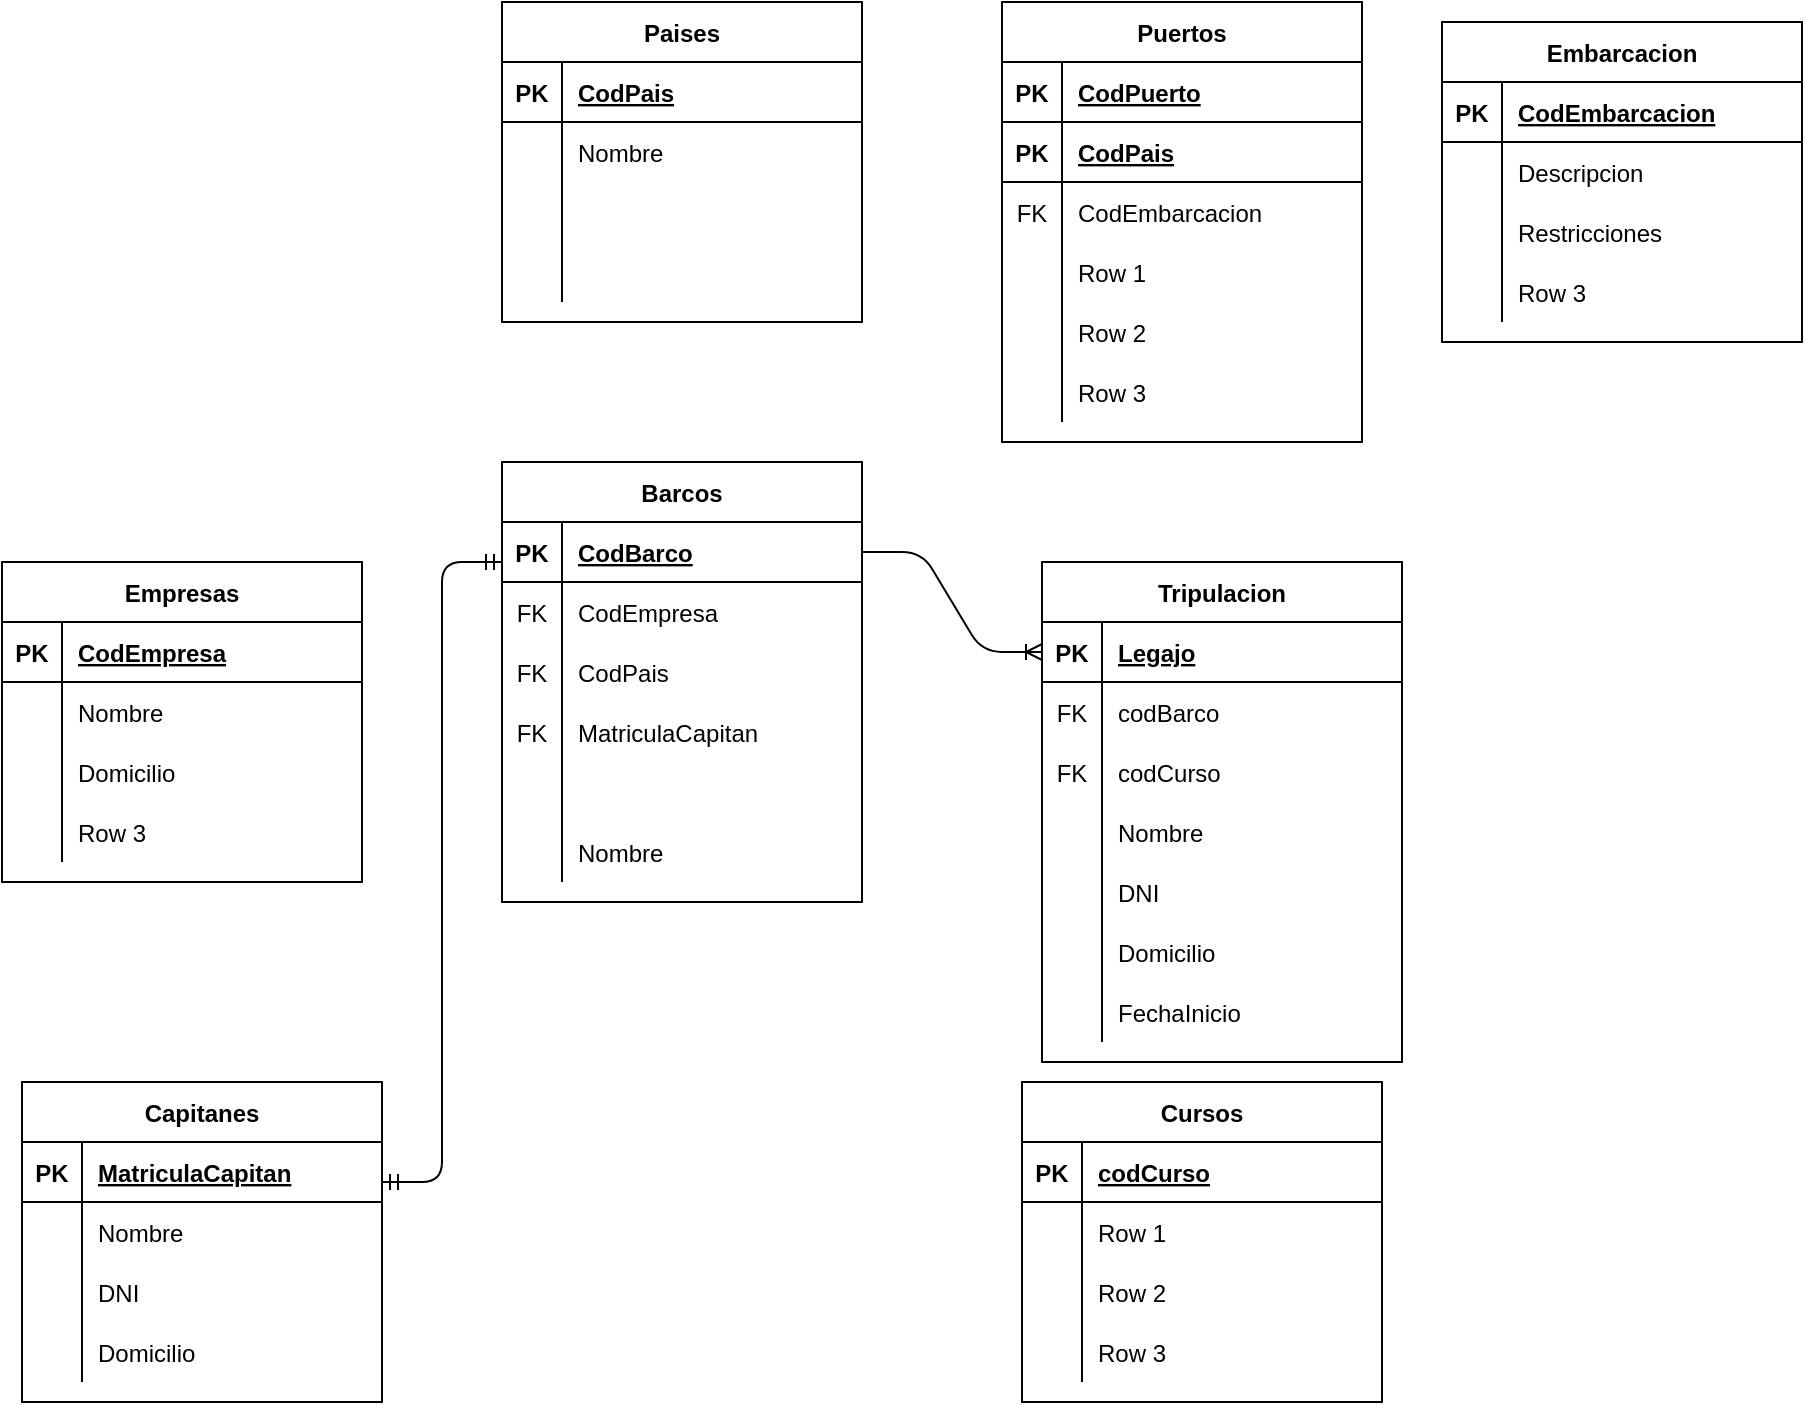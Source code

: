 <mxfile version="13.6.3" type="github">
  <diagram id="R2lEEEUBdFMjLlhIrx00" name="Page-1">
    <mxGraphModel dx="868" dy="450" grid="1" gridSize="10" guides="1" tooltips="1" connect="1" arrows="1" fold="1" page="1" pageScale="1" pageWidth="850" pageHeight="1100" math="0" shadow="0" extFonts="Permanent Marker^https://fonts.googleapis.com/css?family=Permanent+Marker">
      <root>
        <mxCell id="0" />
        <mxCell id="1" parent="0" />
        <mxCell id="rPtyfi98EGVB4E6NXV8B-1" value="Barcos" style="shape=table;startSize=30;container=1;collapsible=1;childLayout=tableLayout;fixedRows=1;rowLines=0;fontStyle=1;align=center;resizeLast=1;" vertex="1" parent="1">
          <mxGeometry x="300" y="340" width="180" height="220" as="geometry" />
        </mxCell>
        <mxCell id="rPtyfi98EGVB4E6NXV8B-63" value="" style="shape=partialRectangle;collapsible=0;dropTarget=0;pointerEvents=0;fillColor=none;top=0;left=0;bottom=1;right=0;points=[[0,0.5],[1,0.5]];portConstraint=eastwest;" vertex="1" parent="rPtyfi98EGVB4E6NXV8B-1">
          <mxGeometry y="30" width="180" height="30" as="geometry" />
        </mxCell>
        <mxCell id="rPtyfi98EGVB4E6NXV8B-64" value="PK" style="shape=partialRectangle;connectable=0;fillColor=none;top=0;left=0;bottom=0;right=0;fontStyle=1;overflow=hidden;" vertex="1" parent="rPtyfi98EGVB4E6NXV8B-63">
          <mxGeometry width="30" height="30" as="geometry" />
        </mxCell>
        <mxCell id="rPtyfi98EGVB4E6NXV8B-65" value="CodBarco" style="shape=partialRectangle;connectable=0;fillColor=none;top=0;left=0;bottom=0;right=0;align=left;spacingLeft=6;fontStyle=5;overflow=hidden;" vertex="1" parent="rPtyfi98EGVB4E6NXV8B-63">
          <mxGeometry x="30" width="150" height="30" as="geometry" />
        </mxCell>
        <mxCell id="rPtyfi98EGVB4E6NXV8B-86" value="" style="shape=partialRectangle;collapsible=0;dropTarget=0;pointerEvents=0;fillColor=none;top=0;left=0;bottom=0;right=0;points=[[0,0.5],[1,0.5]];portConstraint=eastwest;strokeColor=#000000;" vertex="1" parent="rPtyfi98EGVB4E6NXV8B-1">
          <mxGeometry y="60" width="180" height="30" as="geometry" />
        </mxCell>
        <mxCell id="rPtyfi98EGVB4E6NXV8B-87" value="FK" style="shape=partialRectangle;connectable=0;fillColor=none;top=0;left=0;bottom=0;right=0;fontStyle=0;overflow=hidden;" vertex="1" parent="rPtyfi98EGVB4E6NXV8B-86">
          <mxGeometry width="30" height="30" as="geometry" />
        </mxCell>
        <mxCell id="rPtyfi98EGVB4E6NXV8B-88" value="CodEmpresa" style="shape=partialRectangle;connectable=0;fillColor=none;top=0;left=0;bottom=0;right=0;align=left;spacingLeft=6;fontStyle=0;overflow=hidden;" vertex="1" parent="rPtyfi98EGVB4E6NXV8B-86">
          <mxGeometry x="30" width="150" height="30" as="geometry" />
        </mxCell>
        <mxCell id="rPtyfi98EGVB4E6NXV8B-83" value="" style="shape=partialRectangle;collapsible=0;dropTarget=0;pointerEvents=0;fillColor=none;top=0;left=0;bottom=0;right=0;points=[[0,0.5],[1,0.5]];portConstraint=eastwest;strokeColor=#000000;" vertex="1" parent="rPtyfi98EGVB4E6NXV8B-1">
          <mxGeometry y="90" width="180" height="30" as="geometry" />
        </mxCell>
        <mxCell id="rPtyfi98EGVB4E6NXV8B-84" value="FK" style="shape=partialRectangle;connectable=0;fillColor=none;top=0;left=0;bottom=0;right=0;fontStyle=0;overflow=hidden;" vertex="1" parent="rPtyfi98EGVB4E6NXV8B-83">
          <mxGeometry width="30" height="30" as="geometry" />
        </mxCell>
        <mxCell id="rPtyfi98EGVB4E6NXV8B-85" value="CodPais" style="shape=partialRectangle;connectable=0;fillColor=none;top=0;left=0;bottom=0;right=0;align=left;spacingLeft=6;fontStyle=0;overflow=hidden;" vertex="1" parent="rPtyfi98EGVB4E6NXV8B-83">
          <mxGeometry x="30" width="150" height="30" as="geometry" />
        </mxCell>
        <mxCell id="rPtyfi98EGVB4E6NXV8B-92" value="" style="shape=partialRectangle;collapsible=0;dropTarget=0;pointerEvents=0;fillColor=none;top=0;left=0;bottom=0;right=0;points=[[0,0.5],[1,0.5]];portConstraint=eastwest;strokeColor=#000000;" vertex="1" parent="rPtyfi98EGVB4E6NXV8B-1">
          <mxGeometry y="120" width="180" height="30" as="geometry" />
        </mxCell>
        <mxCell id="rPtyfi98EGVB4E6NXV8B-93" value="FK" style="shape=partialRectangle;connectable=0;fillColor=none;top=0;left=0;bottom=0;right=0;fontStyle=0;overflow=hidden;" vertex="1" parent="rPtyfi98EGVB4E6NXV8B-92">
          <mxGeometry width="30" height="30" as="geometry" />
        </mxCell>
        <mxCell id="rPtyfi98EGVB4E6NXV8B-94" value="MatriculaCapitan" style="shape=partialRectangle;connectable=0;fillColor=none;top=0;left=0;bottom=0;right=0;align=left;spacingLeft=6;fontStyle=0;overflow=hidden;" vertex="1" parent="rPtyfi98EGVB4E6NXV8B-92">
          <mxGeometry x="30" width="150" height="30" as="geometry" />
        </mxCell>
        <mxCell id="rPtyfi98EGVB4E6NXV8B-8" value="" style="shape=partialRectangle;collapsible=0;dropTarget=0;pointerEvents=0;fillColor=none;top=0;left=0;bottom=0;right=0;points=[[0,0.5],[1,0.5]];portConstraint=eastwest;" vertex="1" parent="rPtyfi98EGVB4E6NXV8B-1">
          <mxGeometry y="150" width="180" height="30" as="geometry" />
        </mxCell>
        <mxCell id="rPtyfi98EGVB4E6NXV8B-9" value="" style="shape=partialRectangle;connectable=0;fillColor=none;top=0;left=0;bottom=0;right=0;editable=1;overflow=hidden;" vertex="1" parent="rPtyfi98EGVB4E6NXV8B-8">
          <mxGeometry width="30" height="30" as="geometry" />
        </mxCell>
        <mxCell id="rPtyfi98EGVB4E6NXV8B-10" value="" style="shape=partialRectangle;connectable=0;fillColor=none;top=0;left=0;bottom=0;right=0;align=left;spacingLeft=6;overflow=hidden;" vertex="1" parent="rPtyfi98EGVB4E6NXV8B-8">
          <mxGeometry x="30" width="150" height="30" as="geometry" />
        </mxCell>
        <mxCell id="rPtyfi98EGVB4E6NXV8B-5" value="" style="shape=partialRectangle;collapsible=0;dropTarget=0;pointerEvents=0;fillColor=none;top=0;left=0;bottom=0;right=0;points=[[0,0.5],[1,0.5]];portConstraint=eastwest;" vertex="1" parent="rPtyfi98EGVB4E6NXV8B-1">
          <mxGeometry y="180" width="180" height="30" as="geometry" />
        </mxCell>
        <mxCell id="rPtyfi98EGVB4E6NXV8B-6" value="" style="shape=partialRectangle;connectable=0;fillColor=none;top=0;left=0;bottom=0;right=0;editable=1;overflow=hidden;" vertex="1" parent="rPtyfi98EGVB4E6NXV8B-5">
          <mxGeometry width="30" height="30" as="geometry" />
        </mxCell>
        <mxCell id="rPtyfi98EGVB4E6NXV8B-7" value="Nombre" style="shape=partialRectangle;connectable=0;fillColor=none;top=0;left=0;bottom=0;right=0;align=left;spacingLeft=6;overflow=hidden;" vertex="1" parent="rPtyfi98EGVB4E6NXV8B-5">
          <mxGeometry x="30" width="150" height="30" as="geometry" />
        </mxCell>
        <mxCell id="rPtyfi98EGVB4E6NXV8B-14" value="Puertos" style="shape=table;startSize=30;container=1;collapsible=1;childLayout=tableLayout;fixedRows=1;rowLines=0;fontStyle=1;align=center;resizeLast=1;" vertex="1" parent="1">
          <mxGeometry x="550" y="110" width="180" height="220" as="geometry" />
        </mxCell>
        <mxCell id="rPtyfi98EGVB4E6NXV8B-15" value="" style="shape=partialRectangle;collapsible=0;dropTarget=0;pointerEvents=0;fillColor=none;top=0;left=0;bottom=1;right=0;points=[[0,0.5],[1,0.5]];portConstraint=eastwest;" vertex="1" parent="rPtyfi98EGVB4E6NXV8B-14">
          <mxGeometry y="30" width="180" height="30" as="geometry" />
        </mxCell>
        <mxCell id="rPtyfi98EGVB4E6NXV8B-16" value="PK" style="shape=partialRectangle;connectable=0;fillColor=none;top=0;left=0;bottom=0;right=0;fontStyle=1;overflow=hidden;" vertex="1" parent="rPtyfi98EGVB4E6NXV8B-15">
          <mxGeometry width="30" height="30" as="geometry" />
        </mxCell>
        <mxCell id="rPtyfi98EGVB4E6NXV8B-17" value="CodPuerto" style="shape=partialRectangle;connectable=0;fillColor=none;top=0;left=0;bottom=0;right=0;align=left;spacingLeft=6;fontStyle=5;overflow=hidden;" vertex="1" parent="rPtyfi98EGVB4E6NXV8B-15">
          <mxGeometry x="30" width="150" height="30" as="geometry" />
        </mxCell>
        <mxCell id="rPtyfi98EGVB4E6NXV8B-89" value="" style="shape=partialRectangle;collapsible=0;dropTarget=0;pointerEvents=0;fillColor=none;top=0;left=0;bottom=1;right=0;points=[[0,0.5],[1,0.5]];portConstraint=eastwest;strokeColor=#000000;" vertex="1" parent="rPtyfi98EGVB4E6NXV8B-14">
          <mxGeometry y="60" width="180" height="30" as="geometry" />
        </mxCell>
        <mxCell id="rPtyfi98EGVB4E6NXV8B-90" value="PK" style="shape=partialRectangle;connectable=0;fillColor=none;top=0;left=0;bottom=0;right=0;fontStyle=1;overflow=hidden;" vertex="1" parent="rPtyfi98EGVB4E6NXV8B-89">
          <mxGeometry width="30" height="30" as="geometry" />
        </mxCell>
        <mxCell id="rPtyfi98EGVB4E6NXV8B-91" value="CodPais" style="shape=partialRectangle;connectable=0;fillColor=none;top=0;left=0;bottom=0;right=0;align=left;spacingLeft=6;fontStyle=5;overflow=hidden;" vertex="1" parent="rPtyfi98EGVB4E6NXV8B-89">
          <mxGeometry x="30" width="150" height="30" as="geometry" />
        </mxCell>
        <mxCell id="rPtyfi98EGVB4E6NXV8B-108" value="" style="shape=partialRectangle;collapsible=0;dropTarget=0;pointerEvents=0;fillColor=none;top=0;left=0;bottom=0;right=0;points=[[0,0.5],[1,0.5]];portConstraint=eastwest;strokeColor=#000000;" vertex="1" parent="rPtyfi98EGVB4E6NXV8B-14">
          <mxGeometry y="90" width="180" height="30" as="geometry" />
        </mxCell>
        <mxCell id="rPtyfi98EGVB4E6NXV8B-109" value="FK" style="shape=partialRectangle;connectable=0;fillColor=none;top=0;left=0;bottom=0;right=0;fontStyle=0;overflow=hidden;" vertex="1" parent="rPtyfi98EGVB4E6NXV8B-108">
          <mxGeometry width="30" height="30" as="geometry" />
        </mxCell>
        <mxCell id="rPtyfi98EGVB4E6NXV8B-110" value="CodEmbarcacion" style="shape=partialRectangle;connectable=0;fillColor=none;top=0;left=0;bottom=0;right=0;align=left;spacingLeft=6;fontStyle=0;overflow=hidden;" vertex="1" parent="rPtyfi98EGVB4E6NXV8B-108">
          <mxGeometry x="30" width="150" height="30" as="geometry" />
        </mxCell>
        <mxCell id="rPtyfi98EGVB4E6NXV8B-18" value="" style="shape=partialRectangle;collapsible=0;dropTarget=0;pointerEvents=0;fillColor=none;top=0;left=0;bottom=0;right=0;points=[[0,0.5],[1,0.5]];portConstraint=eastwest;" vertex="1" parent="rPtyfi98EGVB4E6NXV8B-14">
          <mxGeometry y="120" width="180" height="30" as="geometry" />
        </mxCell>
        <mxCell id="rPtyfi98EGVB4E6NXV8B-19" value="" style="shape=partialRectangle;connectable=0;fillColor=none;top=0;left=0;bottom=0;right=0;editable=1;overflow=hidden;" vertex="1" parent="rPtyfi98EGVB4E6NXV8B-18">
          <mxGeometry width="30" height="30" as="geometry" />
        </mxCell>
        <mxCell id="rPtyfi98EGVB4E6NXV8B-20" value="Row 1" style="shape=partialRectangle;connectable=0;fillColor=none;top=0;left=0;bottom=0;right=0;align=left;spacingLeft=6;overflow=hidden;" vertex="1" parent="rPtyfi98EGVB4E6NXV8B-18">
          <mxGeometry x="30" width="150" height="30" as="geometry" />
        </mxCell>
        <mxCell id="rPtyfi98EGVB4E6NXV8B-21" value="" style="shape=partialRectangle;collapsible=0;dropTarget=0;pointerEvents=0;fillColor=none;top=0;left=0;bottom=0;right=0;points=[[0,0.5],[1,0.5]];portConstraint=eastwest;" vertex="1" parent="rPtyfi98EGVB4E6NXV8B-14">
          <mxGeometry y="150" width="180" height="30" as="geometry" />
        </mxCell>
        <mxCell id="rPtyfi98EGVB4E6NXV8B-22" value="" style="shape=partialRectangle;connectable=0;fillColor=none;top=0;left=0;bottom=0;right=0;editable=1;overflow=hidden;" vertex="1" parent="rPtyfi98EGVB4E6NXV8B-21">
          <mxGeometry width="30" height="30" as="geometry" />
        </mxCell>
        <mxCell id="rPtyfi98EGVB4E6NXV8B-23" value="Row 2" style="shape=partialRectangle;connectable=0;fillColor=none;top=0;left=0;bottom=0;right=0;align=left;spacingLeft=6;overflow=hidden;" vertex="1" parent="rPtyfi98EGVB4E6NXV8B-21">
          <mxGeometry x="30" width="150" height="30" as="geometry" />
        </mxCell>
        <mxCell id="rPtyfi98EGVB4E6NXV8B-24" value="" style="shape=partialRectangle;collapsible=0;dropTarget=0;pointerEvents=0;fillColor=none;top=0;left=0;bottom=0;right=0;points=[[0,0.5],[1,0.5]];portConstraint=eastwest;" vertex="1" parent="rPtyfi98EGVB4E6NXV8B-14">
          <mxGeometry y="180" width="180" height="30" as="geometry" />
        </mxCell>
        <mxCell id="rPtyfi98EGVB4E6NXV8B-25" value="" style="shape=partialRectangle;connectable=0;fillColor=none;top=0;left=0;bottom=0;right=0;editable=1;overflow=hidden;" vertex="1" parent="rPtyfi98EGVB4E6NXV8B-24">
          <mxGeometry width="30" height="30" as="geometry" />
        </mxCell>
        <mxCell id="rPtyfi98EGVB4E6NXV8B-26" value="Row 3" style="shape=partialRectangle;connectable=0;fillColor=none;top=0;left=0;bottom=0;right=0;align=left;spacingLeft=6;overflow=hidden;" vertex="1" parent="rPtyfi98EGVB4E6NXV8B-24">
          <mxGeometry x="30" width="150" height="30" as="geometry" />
        </mxCell>
        <mxCell id="rPtyfi98EGVB4E6NXV8B-27" value="Tripulacion" style="shape=table;startSize=30;container=1;collapsible=1;childLayout=tableLayout;fixedRows=1;rowLines=0;fontStyle=1;align=center;resizeLast=1;" vertex="1" parent="1">
          <mxGeometry x="570" y="390" width="180" height="250" as="geometry" />
        </mxCell>
        <mxCell id="rPtyfi98EGVB4E6NXV8B-28" value="" style="shape=partialRectangle;collapsible=0;dropTarget=0;pointerEvents=0;fillColor=none;top=0;left=0;bottom=1;right=0;points=[[0,0.5],[1,0.5]];portConstraint=eastwest;" vertex="1" parent="rPtyfi98EGVB4E6NXV8B-27">
          <mxGeometry y="30" width="180" height="30" as="geometry" />
        </mxCell>
        <mxCell id="rPtyfi98EGVB4E6NXV8B-29" value="PK" style="shape=partialRectangle;connectable=0;fillColor=none;top=0;left=0;bottom=0;right=0;fontStyle=1;overflow=hidden;" vertex="1" parent="rPtyfi98EGVB4E6NXV8B-28">
          <mxGeometry width="30" height="30" as="geometry" />
        </mxCell>
        <mxCell id="rPtyfi98EGVB4E6NXV8B-30" value="Legajo" style="shape=partialRectangle;connectable=0;fillColor=none;top=0;left=0;bottom=0;right=0;align=left;spacingLeft=6;fontStyle=5;overflow=hidden;" vertex="1" parent="rPtyfi98EGVB4E6NXV8B-28">
          <mxGeometry x="30" width="150" height="30" as="geometry" />
        </mxCell>
        <mxCell id="rPtyfi98EGVB4E6NXV8B-140" value="" style="shape=partialRectangle;collapsible=0;dropTarget=0;pointerEvents=0;fillColor=none;top=0;left=0;bottom=0;right=0;points=[[0,0.5],[1,0.5]];portConstraint=eastwest;strokeColor=#000000;" vertex="1" parent="rPtyfi98EGVB4E6NXV8B-27">
          <mxGeometry y="60" width="180" height="30" as="geometry" />
        </mxCell>
        <mxCell id="rPtyfi98EGVB4E6NXV8B-141" value="FK" style="shape=partialRectangle;connectable=0;fillColor=none;top=0;left=0;bottom=0;right=0;fontStyle=0;overflow=hidden;" vertex="1" parent="rPtyfi98EGVB4E6NXV8B-140">
          <mxGeometry width="30" height="30" as="geometry" />
        </mxCell>
        <mxCell id="rPtyfi98EGVB4E6NXV8B-142" value="codBarco" style="shape=partialRectangle;connectable=0;fillColor=none;top=0;left=0;bottom=0;right=0;align=left;spacingLeft=6;fontStyle=0;overflow=hidden;" vertex="1" parent="rPtyfi98EGVB4E6NXV8B-140">
          <mxGeometry x="30" width="150" height="30" as="geometry" />
        </mxCell>
        <mxCell id="rPtyfi98EGVB4E6NXV8B-148" value="" style="shape=partialRectangle;collapsible=0;dropTarget=0;pointerEvents=0;fillColor=none;top=0;left=0;bottom=0;right=0;points=[[0,0.5],[1,0.5]];portConstraint=eastwest;strokeColor=#000000;" vertex="1" parent="rPtyfi98EGVB4E6NXV8B-27">
          <mxGeometry y="90" width="180" height="30" as="geometry" />
        </mxCell>
        <mxCell id="rPtyfi98EGVB4E6NXV8B-149" value="FK" style="shape=partialRectangle;connectable=0;fillColor=none;top=0;left=0;bottom=0;right=0;fontStyle=0;overflow=hidden;" vertex="1" parent="rPtyfi98EGVB4E6NXV8B-148">
          <mxGeometry width="30" height="30" as="geometry" />
        </mxCell>
        <mxCell id="rPtyfi98EGVB4E6NXV8B-150" value="codCurso" style="shape=partialRectangle;connectable=0;fillColor=none;top=0;left=0;bottom=0;right=0;align=left;spacingLeft=6;fontStyle=0;overflow=hidden;" vertex="1" parent="rPtyfi98EGVB4E6NXV8B-148">
          <mxGeometry x="30" width="150" height="30" as="geometry" />
        </mxCell>
        <mxCell id="rPtyfi98EGVB4E6NXV8B-31" value="" style="shape=partialRectangle;collapsible=0;dropTarget=0;pointerEvents=0;fillColor=none;top=0;left=0;bottom=0;right=0;points=[[0,0.5],[1,0.5]];portConstraint=eastwest;" vertex="1" parent="rPtyfi98EGVB4E6NXV8B-27">
          <mxGeometry y="120" width="180" height="30" as="geometry" />
        </mxCell>
        <mxCell id="rPtyfi98EGVB4E6NXV8B-32" value="" style="shape=partialRectangle;connectable=0;fillColor=none;top=0;left=0;bottom=0;right=0;editable=1;overflow=hidden;" vertex="1" parent="rPtyfi98EGVB4E6NXV8B-31">
          <mxGeometry width="30" height="30" as="geometry" />
        </mxCell>
        <mxCell id="rPtyfi98EGVB4E6NXV8B-33" value="Nombre" style="shape=partialRectangle;connectable=0;fillColor=none;top=0;left=0;bottom=0;right=0;align=left;spacingLeft=6;overflow=hidden;" vertex="1" parent="rPtyfi98EGVB4E6NXV8B-31">
          <mxGeometry x="30" width="150" height="30" as="geometry" />
        </mxCell>
        <mxCell id="rPtyfi98EGVB4E6NXV8B-34" value="" style="shape=partialRectangle;collapsible=0;dropTarget=0;pointerEvents=0;fillColor=none;top=0;left=0;bottom=0;right=0;points=[[0,0.5],[1,0.5]];portConstraint=eastwest;" vertex="1" parent="rPtyfi98EGVB4E6NXV8B-27">
          <mxGeometry y="150" width="180" height="30" as="geometry" />
        </mxCell>
        <mxCell id="rPtyfi98EGVB4E6NXV8B-35" value="" style="shape=partialRectangle;connectable=0;fillColor=none;top=0;left=0;bottom=0;right=0;editable=1;overflow=hidden;" vertex="1" parent="rPtyfi98EGVB4E6NXV8B-34">
          <mxGeometry width="30" height="30" as="geometry" />
        </mxCell>
        <mxCell id="rPtyfi98EGVB4E6NXV8B-36" value="DNI" style="shape=partialRectangle;connectable=0;fillColor=none;top=0;left=0;bottom=0;right=0;align=left;spacingLeft=6;overflow=hidden;" vertex="1" parent="rPtyfi98EGVB4E6NXV8B-34">
          <mxGeometry x="30" width="150" height="30" as="geometry" />
        </mxCell>
        <mxCell id="rPtyfi98EGVB4E6NXV8B-37" value="" style="shape=partialRectangle;collapsible=0;dropTarget=0;pointerEvents=0;fillColor=none;top=0;left=0;bottom=0;right=0;points=[[0,0.5],[1,0.5]];portConstraint=eastwest;" vertex="1" parent="rPtyfi98EGVB4E6NXV8B-27">
          <mxGeometry y="180" width="180" height="30" as="geometry" />
        </mxCell>
        <mxCell id="rPtyfi98EGVB4E6NXV8B-38" value="" style="shape=partialRectangle;connectable=0;fillColor=none;top=0;left=0;bottom=0;right=0;editable=1;overflow=hidden;" vertex="1" parent="rPtyfi98EGVB4E6NXV8B-37">
          <mxGeometry width="30" height="30" as="geometry" />
        </mxCell>
        <mxCell id="rPtyfi98EGVB4E6NXV8B-39" value="Domicilio" style="shape=partialRectangle;connectable=0;fillColor=none;top=0;left=0;bottom=0;right=0;align=left;spacingLeft=6;overflow=hidden;" vertex="1" parent="rPtyfi98EGVB4E6NXV8B-37">
          <mxGeometry x="30" width="150" height="30" as="geometry" />
        </mxCell>
        <mxCell id="rPtyfi98EGVB4E6NXV8B-155" value="" style="shape=partialRectangle;collapsible=0;dropTarget=0;pointerEvents=0;fillColor=none;top=0;left=0;bottom=0;right=0;points=[[0,0.5],[1,0.5]];portConstraint=eastwest;strokeColor=#000000;" vertex="1" parent="rPtyfi98EGVB4E6NXV8B-27">
          <mxGeometry y="210" width="180" height="30" as="geometry" />
        </mxCell>
        <mxCell id="rPtyfi98EGVB4E6NXV8B-156" value="" style="shape=partialRectangle;connectable=0;fillColor=none;top=0;left=0;bottom=0;right=0;editable=1;overflow=hidden;" vertex="1" parent="rPtyfi98EGVB4E6NXV8B-155">
          <mxGeometry width="30" height="30" as="geometry" />
        </mxCell>
        <mxCell id="rPtyfi98EGVB4E6NXV8B-157" value="FechaInicio" style="shape=partialRectangle;connectable=0;fillColor=none;top=0;left=0;bottom=0;right=0;align=left;spacingLeft=6;overflow=hidden;" vertex="1" parent="rPtyfi98EGVB4E6NXV8B-155">
          <mxGeometry x="30" width="150" height="30" as="geometry" />
        </mxCell>
        <mxCell id="rPtyfi98EGVB4E6NXV8B-111" value="Embarcacion" style="shape=table;startSize=30;container=1;collapsible=1;childLayout=tableLayout;fixedRows=1;rowLines=0;fontStyle=1;align=center;resizeLast=1;" vertex="1" parent="1">
          <mxGeometry x="770" y="120" width="180" height="160" as="geometry" />
        </mxCell>
        <mxCell id="rPtyfi98EGVB4E6NXV8B-112" value="" style="shape=partialRectangle;collapsible=0;dropTarget=0;pointerEvents=0;fillColor=none;top=0;left=0;bottom=1;right=0;points=[[0,0.5],[1,0.5]];portConstraint=eastwest;" vertex="1" parent="rPtyfi98EGVB4E6NXV8B-111">
          <mxGeometry y="30" width="180" height="30" as="geometry" />
        </mxCell>
        <mxCell id="rPtyfi98EGVB4E6NXV8B-113" value="PK" style="shape=partialRectangle;connectable=0;fillColor=none;top=0;left=0;bottom=0;right=0;fontStyle=1;overflow=hidden;" vertex="1" parent="rPtyfi98EGVB4E6NXV8B-112">
          <mxGeometry width="30" height="30" as="geometry" />
        </mxCell>
        <mxCell id="rPtyfi98EGVB4E6NXV8B-114" value="CodEmbarcacion" style="shape=partialRectangle;connectable=0;fillColor=none;top=0;left=0;bottom=0;right=0;align=left;spacingLeft=6;fontStyle=5;overflow=hidden;" vertex="1" parent="rPtyfi98EGVB4E6NXV8B-112">
          <mxGeometry x="30" width="150" height="30" as="geometry" />
        </mxCell>
        <mxCell id="rPtyfi98EGVB4E6NXV8B-115" value="" style="shape=partialRectangle;collapsible=0;dropTarget=0;pointerEvents=0;fillColor=none;top=0;left=0;bottom=0;right=0;points=[[0,0.5],[1,0.5]];portConstraint=eastwest;" vertex="1" parent="rPtyfi98EGVB4E6NXV8B-111">
          <mxGeometry y="60" width="180" height="30" as="geometry" />
        </mxCell>
        <mxCell id="rPtyfi98EGVB4E6NXV8B-116" value="" style="shape=partialRectangle;connectable=0;fillColor=none;top=0;left=0;bottom=0;right=0;editable=1;overflow=hidden;" vertex="1" parent="rPtyfi98EGVB4E6NXV8B-115">
          <mxGeometry width="30" height="30" as="geometry" />
        </mxCell>
        <mxCell id="rPtyfi98EGVB4E6NXV8B-117" value="Descripcion" style="shape=partialRectangle;connectable=0;fillColor=none;top=0;left=0;bottom=0;right=0;align=left;spacingLeft=6;overflow=hidden;" vertex="1" parent="rPtyfi98EGVB4E6NXV8B-115">
          <mxGeometry x="30" width="150" height="30" as="geometry" />
        </mxCell>
        <mxCell id="rPtyfi98EGVB4E6NXV8B-118" value="" style="shape=partialRectangle;collapsible=0;dropTarget=0;pointerEvents=0;fillColor=none;top=0;left=0;bottom=0;right=0;points=[[0,0.5],[1,0.5]];portConstraint=eastwest;" vertex="1" parent="rPtyfi98EGVB4E6NXV8B-111">
          <mxGeometry y="90" width="180" height="30" as="geometry" />
        </mxCell>
        <mxCell id="rPtyfi98EGVB4E6NXV8B-119" value="" style="shape=partialRectangle;connectable=0;fillColor=none;top=0;left=0;bottom=0;right=0;editable=1;overflow=hidden;" vertex="1" parent="rPtyfi98EGVB4E6NXV8B-118">
          <mxGeometry width="30" height="30" as="geometry" />
        </mxCell>
        <mxCell id="rPtyfi98EGVB4E6NXV8B-120" value="Restricciones" style="shape=partialRectangle;connectable=0;fillColor=none;top=0;left=0;bottom=0;right=0;align=left;spacingLeft=6;overflow=hidden;" vertex="1" parent="rPtyfi98EGVB4E6NXV8B-118">
          <mxGeometry x="30" width="150" height="30" as="geometry" />
        </mxCell>
        <mxCell id="rPtyfi98EGVB4E6NXV8B-121" value="" style="shape=partialRectangle;collapsible=0;dropTarget=0;pointerEvents=0;fillColor=none;top=0;left=0;bottom=0;right=0;points=[[0,0.5],[1,0.5]];portConstraint=eastwest;" vertex="1" parent="rPtyfi98EGVB4E6NXV8B-111">
          <mxGeometry y="120" width="180" height="30" as="geometry" />
        </mxCell>
        <mxCell id="rPtyfi98EGVB4E6NXV8B-122" value="" style="shape=partialRectangle;connectable=0;fillColor=none;top=0;left=0;bottom=0;right=0;editable=1;overflow=hidden;" vertex="1" parent="rPtyfi98EGVB4E6NXV8B-121">
          <mxGeometry width="30" height="30" as="geometry" />
        </mxCell>
        <mxCell id="rPtyfi98EGVB4E6NXV8B-123" value="Row 3" style="shape=partialRectangle;connectable=0;fillColor=none;top=0;left=0;bottom=0;right=0;align=left;spacingLeft=6;overflow=hidden;" vertex="1" parent="rPtyfi98EGVB4E6NXV8B-121">
          <mxGeometry x="30" width="150" height="30" as="geometry" />
        </mxCell>
        <mxCell id="rPtyfi98EGVB4E6NXV8B-66" value="Paises" style="shape=table;startSize=30;container=1;collapsible=1;childLayout=tableLayout;fixedRows=1;rowLines=0;fontStyle=1;align=center;resizeLast=1;" vertex="1" parent="1">
          <mxGeometry x="300" y="110" width="180" height="160" as="geometry" />
        </mxCell>
        <mxCell id="rPtyfi98EGVB4E6NXV8B-67" value="" style="shape=partialRectangle;collapsible=0;dropTarget=0;pointerEvents=0;fillColor=none;top=0;left=0;bottom=1;right=0;points=[[0,0.5],[1,0.5]];portConstraint=eastwest;" vertex="1" parent="rPtyfi98EGVB4E6NXV8B-66">
          <mxGeometry y="30" width="180" height="30" as="geometry" />
        </mxCell>
        <mxCell id="rPtyfi98EGVB4E6NXV8B-68" value="PK" style="shape=partialRectangle;connectable=0;fillColor=none;top=0;left=0;bottom=0;right=0;fontStyle=1;overflow=hidden;" vertex="1" parent="rPtyfi98EGVB4E6NXV8B-67">
          <mxGeometry width="30" height="30" as="geometry" />
        </mxCell>
        <mxCell id="rPtyfi98EGVB4E6NXV8B-69" value="CodPais" style="shape=partialRectangle;connectable=0;fillColor=none;top=0;left=0;bottom=0;right=0;align=left;spacingLeft=6;fontStyle=5;overflow=hidden;" vertex="1" parent="rPtyfi98EGVB4E6NXV8B-67">
          <mxGeometry x="30" width="150" height="30" as="geometry" />
        </mxCell>
        <mxCell id="rPtyfi98EGVB4E6NXV8B-70" value="" style="shape=partialRectangle;collapsible=0;dropTarget=0;pointerEvents=0;fillColor=none;top=0;left=0;bottom=0;right=0;points=[[0,0.5],[1,0.5]];portConstraint=eastwest;" vertex="1" parent="rPtyfi98EGVB4E6NXV8B-66">
          <mxGeometry y="60" width="180" height="30" as="geometry" />
        </mxCell>
        <mxCell id="rPtyfi98EGVB4E6NXV8B-71" value="" style="shape=partialRectangle;connectable=0;fillColor=none;top=0;left=0;bottom=0;right=0;editable=1;overflow=hidden;" vertex="1" parent="rPtyfi98EGVB4E6NXV8B-70">
          <mxGeometry width="30" height="30" as="geometry" />
        </mxCell>
        <mxCell id="rPtyfi98EGVB4E6NXV8B-72" value="Nombre" style="shape=partialRectangle;connectable=0;fillColor=none;top=0;left=0;bottom=0;right=0;align=left;spacingLeft=6;overflow=hidden;" vertex="1" parent="rPtyfi98EGVB4E6NXV8B-70">
          <mxGeometry x="30" width="150" height="30" as="geometry" />
        </mxCell>
        <mxCell id="rPtyfi98EGVB4E6NXV8B-73" value="" style="shape=partialRectangle;collapsible=0;dropTarget=0;pointerEvents=0;fillColor=none;top=0;left=0;bottom=0;right=0;points=[[0,0.5],[1,0.5]];portConstraint=eastwest;" vertex="1" parent="rPtyfi98EGVB4E6NXV8B-66">
          <mxGeometry y="90" width="180" height="30" as="geometry" />
        </mxCell>
        <mxCell id="rPtyfi98EGVB4E6NXV8B-74" value="" style="shape=partialRectangle;connectable=0;fillColor=none;top=0;left=0;bottom=0;right=0;editable=1;overflow=hidden;" vertex="1" parent="rPtyfi98EGVB4E6NXV8B-73">
          <mxGeometry width="30" height="30" as="geometry" />
        </mxCell>
        <mxCell id="rPtyfi98EGVB4E6NXV8B-75" value="" style="shape=partialRectangle;connectable=0;fillColor=none;top=0;left=0;bottom=0;right=0;align=left;spacingLeft=6;overflow=hidden;" vertex="1" parent="rPtyfi98EGVB4E6NXV8B-73">
          <mxGeometry x="30" width="150" height="30" as="geometry" />
        </mxCell>
        <mxCell id="rPtyfi98EGVB4E6NXV8B-76" value="" style="shape=partialRectangle;collapsible=0;dropTarget=0;pointerEvents=0;fillColor=none;top=0;left=0;bottom=0;right=0;points=[[0,0.5],[1,0.5]];portConstraint=eastwest;" vertex="1" parent="rPtyfi98EGVB4E6NXV8B-66">
          <mxGeometry y="120" width="180" height="30" as="geometry" />
        </mxCell>
        <mxCell id="rPtyfi98EGVB4E6NXV8B-77" value="" style="shape=partialRectangle;connectable=0;fillColor=none;top=0;left=0;bottom=0;right=0;editable=1;overflow=hidden;" vertex="1" parent="rPtyfi98EGVB4E6NXV8B-76">
          <mxGeometry width="30" height="30" as="geometry" />
        </mxCell>
        <mxCell id="rPtyfi98EGVB4E6NXV8B-78" value="" style="shape=partialRectangle;connectable=0;fillColor=none;top=0;left=0;bottom=0;right=0;align=left;spacingLeft=6;overflow=hidden;" vertex="1" parent="rPtyfi98EGVB4E6NXV8B-76">
          <mxGeometry x="30" width="150" height="30" as="geometry" />
        </mxCell>
        <mxCell id="rPtyfi98EGVB4E6NXV8B-147" value="" style="edgeStyle=entityRelationEdgeStyle;fontSize=12;html=1;endArrow=ERoneToMany;exitX=1;exitY=0.5;exitDx=0;exitDy=0;" edge="1" parent="1" source="rPtyfi98EGVB4E6NXV8B-63">
          <mxGeometry width="100" height="100" relative="1" as="geometry">
            <mxPoint x="470" y="535" as="sourcePoint" />
            <mxPoint x="570" y="435" as="targetPoint" />
          </mxGeometry>
        </mxCell>
        <mxCell id="rPtyfi98EGVB4E6NXV8B-127" value="Cursos" style="shape=table;startSize=30;container=1;collapsible=1;childLayout=tableLayout;fixedRows=1;rowLines=0;fontStyle=1;align=center;resizeLast=1;" vertex="1" parent="1">
          <mxGeometry x="560" y="650" width="180" height="160" as="geometry" />
        </mxCell>
        <mxCell id="rPtyfi98EGVB4E6NXV8B-128" value="" style="shape=partialRectangle;collapsible=0;dropTarget=0;pointerEvents=0;fillColor=none;top=0;left=0;bottom=1;right=0;points=[[0,0.5],[1,0.5]];portConstraint=eastwest;" vertex="1" parent="rPtyfi98EGVB4E6NXV8B-127">
          <mxGeometry y="30" width="180" height="30" as="geometry" />
        </mxCell>
        <mxCell id="rPtyfi98EGVB4E6NXV8B-129" value="PK" style="shape=partialRectangle;connectable=0;fillColor=none;top=0;left=0;bottom=0;right=0;fontStyle=1;overflow=hidden;" vertex="1" parent="rPtyfi98EGVB4E6NXV8B-128">
          <mxGeometry width="30" height="30" as="geometry" />
        </mxCell>
        <mxCell id="rPtyfi98EGVB4E6NXV8B-130" value="codCurso" style="shape=partialRectangle;connectable=0;fillColor=none;top=0;left=0;bottom=0;right=0;align=left;spacingLeft=6;fontStyle=5;overflow=hidden;" vertex="1" parent="rPtyfi98EGVB4E6NXV8B-128">
          <mxGeometry x="30" width="150" height="30" as="geometry" />
        </mxCell>
        <mxCell id="rPtyfi98EGVB4E6NXV8B-131" value="" style="shape=partialRectangle;collapsible=0;dropTarget=0;pointerEvents=0;fillColor=none;top=0;left=0;bottom=0;right=0;points=[[0,0.5],[1,0.5]];portConstraint=eastwest;" vertex="1" parent="rPtyfi98EGVB4E6NXV8B-127">
          <mxGeometry y="60" width="180" height="30" as="geometry" />
        </mxCell>
        <mxCell id="rPtyfi98EGVB4E6NXV8B-132" value="" style="shape=partialRectangle;connectable=0;fillColor=none;top=0;left=0;bottom=0;right=0;editable=1;overflow=hidden;" vertex="1" parent="rPtyfi98EGVB4E6NXV8B-131">
          <mxGeometry width="30" height="30" as="geometry" />
        </mxCell>
        <mxCell id="rPtyfi98EGVB4E6NXV8B-133" value="Row 1" style="shape=partialRectangle;connectable=0;fillColor=none;top=0;left=0;bottom=0;right=0;align=left;spacingLeft=6;overflow=hidden;" vertex="1" parent="rPtyfi98EGVB4E6NXV8B-131">
          <mxGeometry x="30" width="150" height="30" as="geometry" />
        </mxCell>
        <mxCell id="rPtyfi98EGVB4E6NXV8B-134" value="" style="shape=partialRectangle;collapsible=0;dropTarget=0;pointerEvents=0;fillColor=none;top=0;left=0;bottom=0;right=0;points=[[0,0.5],[1,0.5]];portConstraint=eastwest;" vertex="1" parent="rPtyfi98EGVB4E6NXV8B-127">
          <mxGeometry y="90" width="180" height="30" as="geometry" />
        </mxCell>
        <mxCell id="rPtyfi98EGVB4E6NXV8B-135" value="" style="shape=partialRectangle;connectable=0;fillColor=none;top=0;left=0;bottom=0;right=0;editable=1;overflow=hidden;" vertex="1" parent="rPtyfi98EGVB4E6NXV8B-134">
          <mxGeometry width="30" height="30" as="geometry" />
        </mxCell>
        <mxCell id="rPtyfi98EGVB4E6NXV8B-136" value="Row 2" style="shape=partialRectangle;connectable=0;fillColor=none;top=0;left=0;bottom=0;right=0;align=left;spacingLeft=6;overflow=hidden;" vertex="1" parent="rPtyfi98EGVB4E6NXV8B-134">
          <mxGeometry x="30" width="150" height="30" as="geometry" />
        </mxCell>
        <mxCell id="rPtyfi98EGVB4E6NXV8B-137" value="" style="shape=partialRectangle;collapsible=0;dropTarget=0;pointerEvents=0;fillColor=none;top=0;left=0;bottom=0;right=0;points=[[0,0.5],[1,0.5]];portConstraint=eastwest;" vertex="1" parent="rPtyfi98EGVB4E6NXV8B-127">
          <mxGeometry y="120" width="180" height="30" as="geometry" />
        </mxCell>
        <mxCell id="rPtyfi98EGVB4E6NXV8B-138" value="" style="shape=partialRectangle;connectable=0;fillColor=none;top=0;left=0;bottom=0;right=0;editable=1;overflow=hidden;" vertex="1" parent="rPtyfi98EGVB4E6NXV8B-137">
          <mxGeometry width="30" height="30" as="geometry" />
        </mxCell>
        <mxCell id="rPtyfi98EGVB4E6NXV8B-139" value="Row 3" style="shape=partialRectangle;connectable=0;fillColor=none;top=0;left=0;bottom=0;right=0;align=left;spacingLeft=6;overflow=hidden;" vertex="1" parent="rPtyfi98EGVB4E6NXV8B-137">
          <mxGeometry x="30" width="150" height="30" as="geometry" />
        </mxCell>
        <mxCell id="rPtyfi98EGVB4E6NXV8B-160" value="" style="edgeStyle=entityRelationEdgeStyle;fontSize=12;html=1;endArrow=ERmandOne;startArrow=ERmandOne;" edge="1" parent="1">
          <mxGeometry width="100" height="100" relative="1" as="geometry">
            <mxPoint x="240" y="700" as="sourcePoint" />
            <mxPoint x="300" y="390" as="targetPoint" />
          </mxGeometry>
        </mxCell>
        <mxCell id="rPtyfi98EGVB4E6NXV8B-95" value="Capitanes" style="shape=table;startSize=30;container=1;collapsible=1;childLayout=tableLayout;fixedRows=1;rowLines=0;fontStyle=1;align=center;resizeLast=1;" vertex="1" parent="1">
          <mxGeometry x="60" y="650" width="180" height="160" as="geometry" />
        </mxCell>
        <mxCell id="rPtyfi98EGVB4E6NXV8B-96" value="" style="shape=partialRectangle;collapsible=0;dropTarget=0;pointerEvents=0;fillColor=none;top=0;left=0;bottom=1;right=0;points=[[0,0.5],[1,0.5]];portConstraint=eastwest;" vertex="1" parent="rPtyfi98EGVB4E6NXV8B-95">
          <mxGeometry y="30" width="180" height="30" as="geometry" />
        </mxCell>
        <mxCell id="rPtyfi98EGVB4E6NXV8B-97" value="PK" style="shape=partialRectangle;connectable=0;fillColor=none;top=0;left=0;bottom=0;right=0;fontStyle=1;overflow=hidden;" vertex="1" parent="rPtyfi98EGVB4E6NXV8B-96">
          <mxGeometry width="30" height="30" as="geometry" />
        </mxCell>
        <mxCell id="rPtyfi98EGVB4E6NXV8B-98" value="MatriculaCapitan" style="shape=partialRectangle;connectable=0;fillColor=none;top=0;left=0;bottom=0;right=0;align=left;spacingLeft=6;fontStyle=5;overflow=hidden;" vertex="1" parent="rPtyfi98EGVB4E6NXV8B-96">
          <mxGeometry x="30" width="150" height="30" as="geometry" />
        </mxCell>
        <mxCell id="rPtyfi98EGVB4E6NXV8B-99" value="" style="shape=partialRectangle;collapsible=0;dropTarget=0;pointerEvents=0;fillColor=none;top=0;left=0;bottom=0;right=0;points=[[0,0.5],[1,0.5]];portConstraint=eastwest;" vertex="1" parent="rPtyfi98EGVB4E6NXV8B-95">
          <mxGeometry y="60" width="180" height="30" as="geometry" />
        </mxCell>
        <mxCell id="rPtyfi98EGVB4E6NXV8B-100" value="" style="shape=partialRectangle;connectable=0;fillColor=none;top=0;left=0;bottom=0;right=0;editable=1;overflow=hidden;" vertex="1" parent="rPtyfi98EGVB4E6NXV8B-99">
          <mxGeometry width="30" height="30" as="geometry" />
        </mxCell>
        <mxCell id="rPtyfi98EGVB4E6NXV8B-101" value="Nombre" style="shape=partialRectangle;connectable=0;fillColor=none;top=0;left=0;bottom=0;right=0;align=left;spacingLeft=6;overflow=hidden;" vertex="1" parent="rPtyfi98EGVB4E6NXV8B-99">
          <mxGeometry x="30" width="150" height="30" as="geometry" />
        </mxCell>
        <mxCell id="rPtyfi98EGVB4E6NXV8B-102" value="" style="shape=partialRectangle;collapsible=0;dropTarget=0;pointerEvents=0;fillColor=none;top=0;left=0;bottom=0;right=0;points=[[0,0.5],[1,0.5]];portConstraint=eastwest;" vertex="1" parent="rPtyfi98EGVB4E6NXV8B-95">
          <mxGeometry y="90" width="180" height="30" as="geometry" />
        </mxCell>
        <mxCell id="rPtyfi98EGVB4E6NXV8B-103" value="" style="shape=partialRectangle;connectable=0;fillColor=none;top=0;left=0;bottom=0;right=0;editable=1;overflow=hidden;" vertex="1" parent="rPtyfi98EGVB4E6NXV8B-102">
          <mxGeometry width="30" height="30" as="geometry" />
        </mxCell>
        <mxCell id="rPtyfi98EGVB4E6NXV8B-104" value="DNI" style="shape=partialRectangle;connectable=0;fillColor=none;top=0;left=0;bottom=0;right=0;align=left;spacingLeft=6;overflow=hidden;" vertex="1" parent="rPtyfi98EGVB4E6NXV8B-102">
          <mxGeometry x="30" width="150" height="30" as="geometry" />
        </mxCell>
        <mxCell id="rPtyfi98EGVB4E6NXV8B-105" value="" style="shape=partialRectangle;collapsible=0;dropTarget=0;pointerEvents=0;fillColor=none;top=0;left=0;bottom=0;right=0;points=[[0,0.5],[1,0.5]];portConstraint=eastwest;" vertex="1" parent="rPtyfi98EGVB4E6NXV8B-95">
          <mxGeometry y="120" width="180" height="30" as="geometry" />
        </mxCell>
        <mxCell id="rPtyfi98EGVB4E6NXV8B-106" value="" style="shape=partialRectangle;connectable=0;fillColor=none;top=0;left=0;bottom=0;right=0;editable=1;overflow=hidden;" vertex="1" parent="rPtyfi98EGVB4E6NXV8B-105">
          <mxGeometry width="30" height="30" as="geometry" />
        </mxCell>
        <mxCell id="rPtyfi98EGVB4E6NXV8B-107" value="Domicilio" style="shape=partialRectangle;connectable=0;fillColor=none;top=0;left=0;bottom=0;right=0;align=left;spacingLeft=6;overflow=hidden;" vertex="1" parent="rPtyfi98EGVB4E6NXV8B-105">
          <mxGeometry x="30" width="150" height="30" as="geometry" />
        </mxCell>
        <mxCell id="rPtyfi98EGVB4E6NXV8B-45" value="Empresas" style="shape=table;startSize=30;container=1;collapsible=1;childLayout=tableLayout;fixedRows=1;rowLines=0;fontStyle=1;align=center;resizeLast=1;" vertex="1" parent="1">
          <mxGeometry x="50" y="390" width="180" height="160" as="geometry" />
        </mxCell>
        <mxCell id="rPtyfi98EGVB4E6NXV8B-46" value="" style="shape=partialRectangle;collapsible=0;dropTarget=0;pointerEvents=0;fillColor=none;top=0;left=0;bottom=1;right=0;points=[[0,0.5],[1,0.5]];portConstraint=eastwest;" vertex="1" parent="rPtyfi98EGVB4E6NXV8B-45">
          <mxGeometry y="30" width="180" height="30" as="geometry" />
        </mxCell>
        <mxCell id="rPtyfi98EGVB4E6NXV8B-47" value="PK" style="shape=partialRectangle;connectable=0;fillColor=none;top=0;left=0;bottom=0;right=0;fontStyle=1;overflow=hidden;" vertex="1" parent="rPtyfi98EGVB4E6NXV8B-46">
          <mxGeometry width="30" height="30" as="geometry" />
        </mxCell>
        <mxCell id="rPtyfi98EGVB4E6NXV8B-48" value="CodEmpresa" style="shape=partialRectangle;connectable=0;fillColor=none;top=0;left=0;bottom=0;right=0;align=left;spacingLeft=6;fontStyle=5;overflow=hidden;" vertex="1" parent="rPtyfi98EGVB4E6NXV8B-46">
          <mxGeometry x="30" width="150" height="30" as="geometry" />
        </mxCell>
        <mxCell id="rPtyfi98EGVB4E6NXV8B-49" value="" style="shape=partialRectangle;collapsible=0;dropTarget=0;pointerEvents=0;fillColor=none;top=0;left=0;bottom=0;right=0;points=[[0,0.5],[1,0.5]];portConstraint=eastwest;" vertex="1" parent="rPtyfi98EGVB4E6NXV8B-45">
          <mxGeometry y="60" width="180" height="30" as="geometry" />
        </mxCell>
        <mxCell id="rPtyfi98EGVB4E6NXV8B-50" value="" style="shape=partialRectangle;connectable=0;fillColor=none;top=0;left=0;bottom=0;right=0;editable=1;overflow=hidden;" vertex="1" parent="rPtyfi98EGVB4E6NXV8B-49">
          <mxGeometry width="30" height="30" as="geometry" />
        </mxCell>
        <mxCell id="rPtyfi98EGVB4E6NXV8B-51" value="Nombre" style="shape=partialRectangle;connectable=0;fillColor=none;top=0;left=0;bottom=0;right=0;align=left;spacingLeft=6;overflow=hidden;" vertex="1" parent="rPtyfi98EGVB4E6NXV8B-49">
          <mxGeometry x="30" width="150" height="30" as="geometry" />
        </mxCell>
        <mxCell id="rPtyfi98EGVB4E6NXV8B-52" value="" style="shape=partialRectangle;collapsible=0;dropTarget=0;pointerEvents=0;fillColor=none;top=0;left=0;bottom=0;right=0;points=[[0,0.5],[1,0.5]];portConstraint=eastwest;" vertex="1" parent="rPtyfi98EGVB4E6NXV8B-45">
          <mxGeometry y="90" width="180" height="30" as="geometry" />
        </mxCell>
        <mxCell id="rPtyfi98EGVB4E6NXV8B-53" value="" style="shape=partialRectangle;connectable=0;fillColor=none;top=0;left=0;bottom=0;right=0;editable=1;overflow=hidden;" vertex="1" parent="rPtyfi98EGVB4E6NXV8B-52">
          <mxGeometry width="30" height="30" as="geometry" />
        </mxCell>
        <mxCell id="rPtyfi98EGVB4E6NXV8B-54" value="Domicilio" style="shape=partialRectangle;connectable=0;fillColor=none;top=0;left=0;bottom=0;right=0;align=left;spacingLeft=6;overflow=hidden;" vertex="1" parent="rPtyfi98EGVB4E6NXV8B-52">
          <mxGeometry x="30" width="150" height="30" as="geometry" />
        </mxCell>
        <mxCell id="rPtyfi98EGVB4E6NXV8B-55" value="" style="shape=partialRectangle;collapsible=0;dropTarget=0;pointerEvents=0;fillColor=none;top=0;left=0;bottom=0;right=0;points=[[0,0.5],[1,0.5]];portConstraint=eastwest;" vertex="1" parent="rPtyfi98EGVB4E6NXV8B-45">
          <mxGeometry y="120" width="180" height="30" as="geometry" />
        </mxCell>
        <mxCell id="rPtyfi98EGVB4E6NXV8B-56" value="" style="shape=partialRectangle;connectable=0;fillColor=none;top=0;left=0;bottom=0;right=0;editable=1;overflow=hidden;" vertex="1" parent="rPtyfi98EGVB4E6NXV8B-55">
          <mxGeometry width="30" height="30" as="geometry" />
        </mxCell>
        <mxCell id="rPtyfi98EGVB4E6NXV8B-57" value="Row 3" style="shape=partialRectangle;connectable=0;fillColor=none;top=0;left=0;bottom=0;right=0;align=left;spacingLeft=6;overflow=hidden;" vertex="1" parent="rPtyfi98EGVB4E6NXV8B-55">
          <mxGeometry x="30" width="150" height="30" as="geometry" />
        </mxCell>
      </root>
    </mxGraphModel>
  </diagram>
</mxfile>
